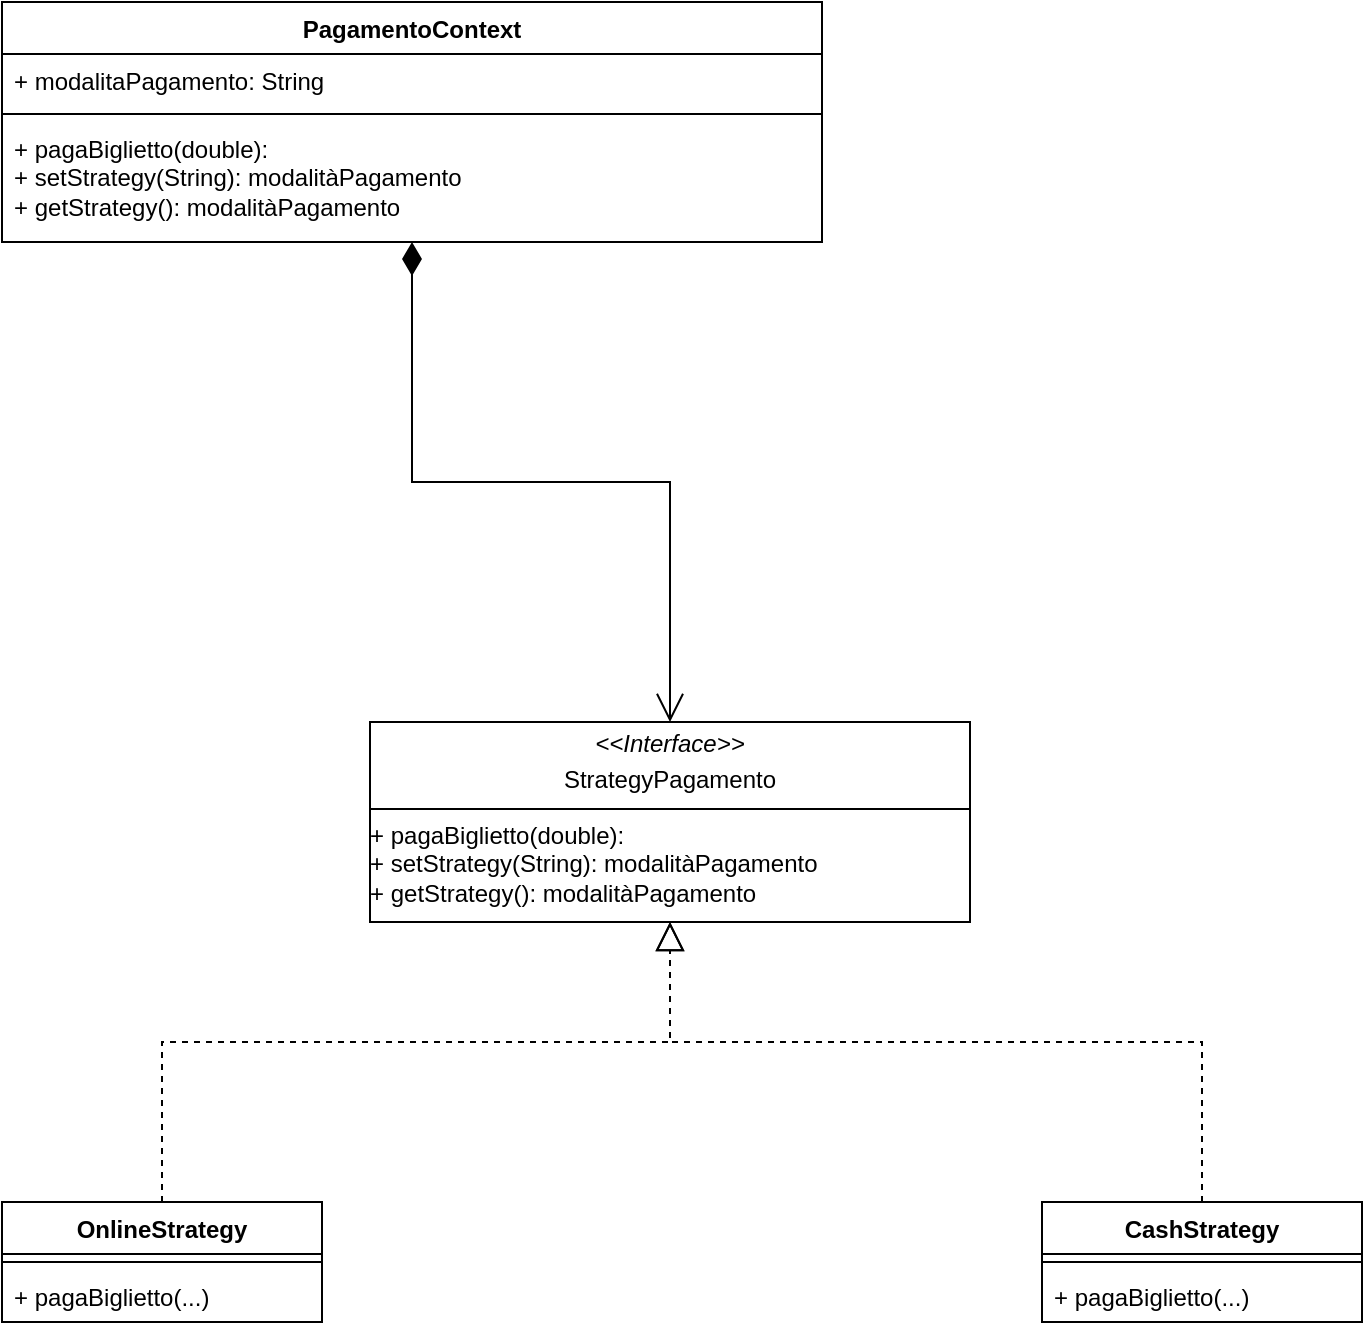 <mxfile version="25.0.2">
  <diagram id="C5RBs43oDa-KdzZeNtuy" name="Page-1">
    <mxGraphModel dx="712" dy="870" grid="1" gridSize="10" guides="1" tooltips="1" connect="1" arrows="1" fold="1" page="1" pageScale="1" pageWidth="827" pageHeight="1169" math="0" shadow="0">
      <root>
        <mxCell id="WIyWlLk6GJQsqaUBKTNV-0" />
        <mxCell id="WIyWlLk6GJQsqaUBKTNV-1" parent="WIyWlLk6GJQsqaUBKTNV-0" />
        <mxCell id="icqs8l8P-igh-OibXyKa-0" value="&lt;p style=&quot;margin:0px;margin-top:4px;text-align:center;&quot;&gt;&lt;i&gt;&amp;lt;&amp;lt;Interface&amp;gt;&amp;gt;&lt;/i&gt;&lt;br&gt;&lt;/p&gt;&lt;p style=&quot;margin: 4px 0px 0px; text-align: center;&quot;&gt;&lt;span class=&quot;hljs-title class_&quot;&gt;StrategyPagamento&lt;/span&gt;&lt;/p&gt;&lt;hr size=&quot;1&quot; style=&quot;border-style:solid;&quot;&gt;&lt;div&gt;+ pagaBiglietto(double):&lt;/div&gt;&lt;div&gt;+ setStrategy(String): modalitàPagamento&lt;/div&gt;&lt;div&gt;+ getStrategy(): modalitàPagamento&lt;/div&gt;&lt;div&gt;&lt;br&gt;&lt;/div&gt;" style="verticalAlign=top;align=left;overflow=fill;html=1;whiteSpace=wrap;" parent="WIyWlLk6GJQsqaUBKTNV-1" vertex="1">
          <mxGeometry x="264" y="500" width="300" height="100" as="geometry" />
        </mxCell>
        <mxCell id="icqs8l8P-igh-OibXyKa-1" value="OnlineStrategy" style="swimlane;fontStyle=1;align=center;verticalAlign=top;childLayout=stackLayout;horizontal=1;startSize=26;horizontalStack=0;resizeParent=1;resizeParentMax=0;resizeLast=0;collapsible=1;marginBottom=0;whiteSpace=wrap;html=1;" parent="WIyWlLk6GJQsqaUBKTNV-1" vertex="1">
          <mxGeometry x="80" y="740" width="160" height="60" as="geometry" />
        </mxCell>
        <mxCell id="icqs8l8P-igh-OibXyKa-3" value="" style="line;strokeWidth=1;fillColor=none;align=left;verticalAlign=middle;spacingTop=-1;spacingLeft=3;spacingRight=3;rotatable=0;labelPosition=right;points=[];portConstraint=eastwest;strokeColor=inherit;" parent="icqs8l8P-igh-OibXyKa-1" vertex="1">
          <mxGeometry y="26" width="160" height="8" as="geometry" />
        </mxCell>
        <mxCell id="icqs8l8P-igh-OibXyKa-4" value="+ pagaBiglietto(...)" style="text;strokeColor=none;fillColor=none;align=left;verticalAlign=top;spacingLeft=4;spacingRight=4;overflow=hidden;rotatable=0;points=[[0,0.5],[1,0.5]];portConstraint=eastwest;whiteSpace=wrap;html=1;" parent="icqs8l8P-igh-OibXyKa-1" vertex="1">
          <mxGeometry y="34" width="160" height="26" as="geometry" />
        </mxCell>
        <mxCell id="icqs8l8P-igh-OibXyKa-5" value="CashStrategy" style="swimlane;fontStyle=1;align=center;verticalAlign=top;childLayout=stackLayout;horizontal=1;startSize=26;horizontalStack=0;resizeParent=1;resizeParentMax=0;resizeLast=0;collapsible=1;marginBottom=0;whiteSpace=wrap;html=1;" parent="WIyWlLk6GJQsqaUBKTNV-1" vertex="1">
          <mxGeometry x="600" y="740" width="160" height="60" as="geometry" />
        </mxCell>
        <mxCell id="icqs8l8P-igh-OibXyKa-7" value="" style="line;strokeWidth=1;fillColor=none;align=left;verticalAlign=middle;spacingTop=-1;spacingLeft=3;spacingRight=3;rotatable=0;labelPosition=right;points=[];portConstraint=eastwest;strokeColor=inherit;" parent="icqs8l8P-igh-OibXyKa-5" vertex="1">
          <mxGeometry y="26" width="160" height="8" as="geometry" />
        </mxCell>
        <mxCell id="icqs8l8P-igh-OibXyKa-8" value="+ pagaBiglietto(...)" style="text;strokeColor=none;fillColor=none;align=left;verticalAlign=top;spacingLeft=4;spacingRight=4;overflow=hidden;rotatable=0;points=[[0,0.5],[1,0.5]];portConstraint=eastwest;whiteSpace=wrap;html=1;" parent="icqs8l8P-igh-OibXyKa-5" vertex="1">
          <mxGeometry y="34" width="160" height="26" as="geometry" />
        </mxCell>
        <mxCell id="ouEIGwqzm8HxLZzRr3JY-4" value="" style="endArrow=block;dashed=1;endFill=0;endSize=12;html=1;rounded=0;" parent="WIyWlLk6GJQsqaUBKTNV-1" source="icqs8l8P-igh-OibXyKa-1" target="icqs8l8P-igh-OibXyKa-0" edge="1">
          <mxGeometry width="160" relative="1" as="geometry">
            <mxPoint x="330" y="590" as="sourcePoint" />
            <mxPoint x="490" y="590" as="targetPoint" />
            <Array as="points">
              <mxPoint x="160" y="660" />
              <mxPoint x="414" y="660" />
            </Array>
          </mxGeometry>
        </mxCell>
        <mxCell id="ouEIGwqzm8HxLZzRr3JY-5" value="" style="endArrow=block;dashed=1;endFill=0;endSize=12;html=1;rounded=0;" parent="WIyWlLk6GJQsqaUBKTNV-1" source="icqs8l8P-igh-OibXyKa-5" target="icqs8l8P-igh-OibXyKa-0" edge="1">
          <mxGeometry width="160" relative="1" as="geometry">
            <mxPoint x="330" y="590" as="sourcePoint" />
            <mxPoint x="490" y="590" as="targetPoint" />
            <Array as="points">
              <mxPoint x="680" y="660" />
              <mxPoint x="414" y="660" />
            </Array>
          </mxGeometry>
        </mxCell>
        <mxCell id="ouEIGwqzm8HxLZzRr3JY-6" value="" style="endArrow=open;html=1;endSize=12;startArrow=diamondThin;startSize=14;startFill=1;edgeStyle=orthogonalEdgeStyle;align=left;verticalAlign=bottom;rounded=0;" parent="WIyWlLk6GJQsqaUBKTNV-1" source="ouEIGwqzm8HxLZzRr3JY-15" target="icqs8l8P-igh-OibXyKa-0" edge="1">
          <mxGeometry x="-1" y="3" relative="1" as="geometry">
            <mxPoint x="270" y="240" as="sourcePoint" />
            <mxPoint x="490" y="410" as="targetPoint" />
            <mxPoint as="offset" />
          </mxGeometry>
        </mxCell>
        <mxCell id="ouEIGwqzm8HxLZzRr3JY-15" value="PagamentoContext" style="swimlane;fontStyle=1;align=center;verticalAlign=top;childLayout=stackLayout;horizontal=1;startSize=26;horizontalStack=0;resizeParent=1;resizeParentMax=0;resizeLast=0;collapsible=1;marginBottom=0;whiteSpace=wrap;html=1;" parent="WIyWlLk6GJQsqaUBKTNV-1" vertex="1">
          <mxGeometry x="80" y="140" width="410" height="120" as="geometry" />
        </mxCell>
        <mxCell id="ouEIGwqzm8HxLZzRr3JY-16" value="&lt;div&gt;+ modalitaPagamento: String&lt;/div&gt;&lt;div&gt;&lt;br&gt;&lt;/div&gt;" style="text;strokeColor=none;fillColor=none;align=left;verticalAlign=top;spacingLeft=4;spacingRight=4;overflow=hidden;rotatable=0;points=[[0,0.5],[1,0.5]];portConstraint=eastwest;whiteSpace=wrap;html=1;" parent="ouEIGwqzm8HxLZzRr3JY-15" vertex="1">
          <mxGeometry y="26" width="410" height="26" as="geometry" />
        </mxCell>
        <mxCell id="ouEIGwqzm8HxLZzRr3JY-17" value="" style="line;strokeWidth=1;fillColor=none;align=left;verticalAlign=middle;spacingTop=-1;spacingLeft=3;spacingRight=3;rotatable=0;labelPosition=right;points=[];portConstraint=eastwest;strokeColor=inherit;" parent="ouEIGwqzm8HxLZzRr3JY-15" vertex="1">
          <mxGeometry y="52" width="410" height="8" as="geometry" />
        </mxCell>
        <mxCell id="ouEIGwqzm8HxLZzRr3JY-18" value="&lt;div&gt;+ pagaBiglietto(double):&lt;/div&gt;&lt;div&gt;+ setStrategy(String): modalitàPagamento&lt;/div&gt;&lt;div&gt;+ getStrategy(): modalitàPagamento&lt;/div&gt;&lt;div&gt;&lt;br&gt;&lt;/div&gt;" style="text;strokeColor=none;fillColor=none;align=left;verticalAlign=top;spacingLeft=4;spacingRight=4;overflow=hidden;rotatable=0;points=[[0,0.5],[1,0.5]];portConstraint=eastwest;whiteSpace=wrap;html=1;" parent="ouEIGwqzm8HxLZzRr3JY-15" vertex="1">
          <mxGeometry y="60" width="410" height="60" as="geometry" />
        </mxCell>
      </root>
    </mxGraphModel>
  </diagram>
</mxfile>
